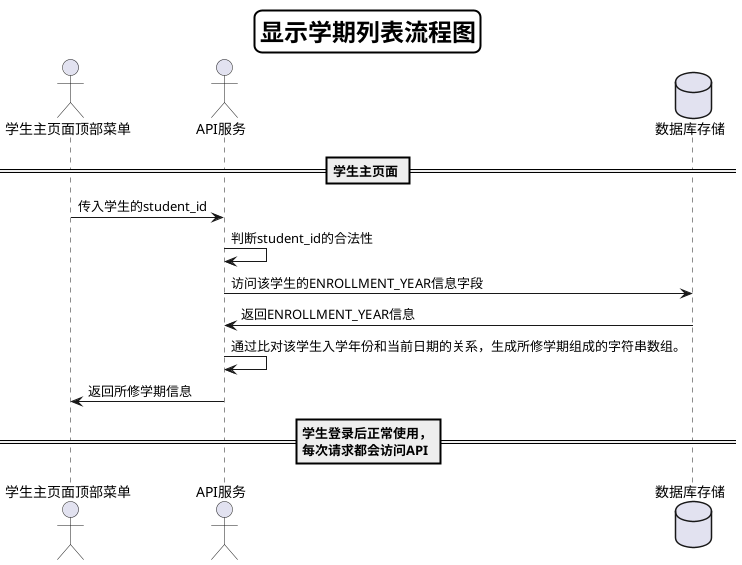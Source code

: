 @startuml
skinparam titleBorderRoundCorner 15
skinparam titleBorderThickness 2
skinparam titleBorderColor #Black
skinparam titleFontSize 24
Title 显示学期列表流程图


actor 学生主页面顶部菜单
actor API服务
database 数据库存储

== 学生主页面 ==
学生主页面顶部菜单->API服务:传入学生的student_id
API服务->API服务:判断student_id的合法性
API服务->数据库存储:访问该学生的ENROLLMENT_YEAR信息字段
数据库存储->API服务:返回ENROLLMENT_YEAR信息
API服务->API服务:通过比对该学生入学年份和当前日期的关系，生成所修学期组成的字符串数组。
API服务->学生主页面顶部菜单:返回所修学期信息
== 学生登录后正常使用，\n每次请求都会访问API==

@enduml